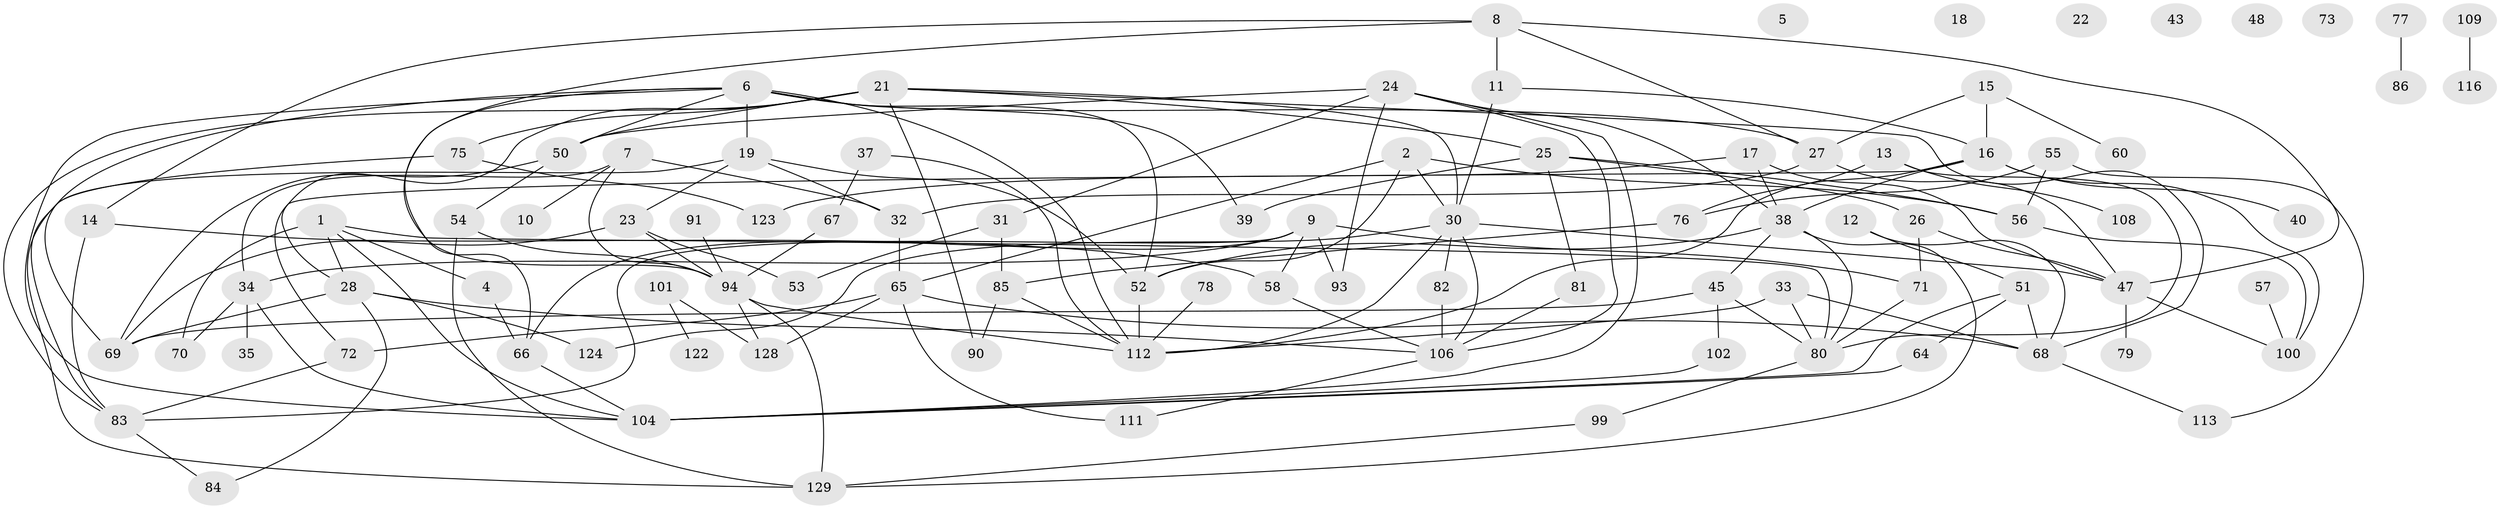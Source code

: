 // Generated by graph-tools (version 1.1) at 2025/23/03/03/25 07:23:25]
// undirected, 93 vertices, 157 edges
graph export_dot {
graph [start="1"]
  node [color=gray90,style=filled];
  1 [super="+44"];
  2 [super="+3"];
  4;
  5;
  6 [super="+105"];
  7 [super="+126"];
  8;
  9 [super="+49"];
  10;
  11;
  12;
  13 [super="+20"];
  14 [super="+59"];
  15;
  16 [super="+61"];
  17 [super="+41"];
  18;
  19 [super="+29"];
  21 [super="+62"];
  22;
  23;
  24 [super="+63"];
  25 [super="+46"];
  26 [super="+36"];
  27 [super="+74"];
  28 [super="+97"];
  30 [super="+110"];
  31;
  32;
  33;
  34 [super="+88"];
  35;
  37;
  38 [super="+42"];
  39;
  40 [super="+96"];
  43;
  45 [super="+120"];
  47 [super="+103"];
  48;
  50;
  51;
  52;
  53;
  54;
  55 [super="+92"];
  56;
  57;
  58;
  60;
  64;
  65 [super="+95"];
  66 [super="+125"];
  67;
  68 [super="+107"];
  69 [super="+114"];
  70;
  71 [super="+87"];
  72;
  73;
  75;
  76;
  77;
  78;
  79;
  80 [super="+127"];
  81;
  82;
  83 [super="+115"];
  84;
  85 [super="+89"];
  86;
  90 [super="+118"];
  91;
  93;
  94 [super="+98"];
  99;
  100;
  101;
  102;
  104 [super="+121"];
  106 [super="+119"];
  108;
  109;
  111;
  112 [super="+117"];
  113;
  116;
  122;
  123;
  124;
  128;
  129;
  1 -- 28;
  1 -- 4;
  1 -- 70;
  1 -- 80;
  1 -- 104;
  2 -- 56;
  2 -- 65;
  2 -- 52;
  2 -- 30;
  4 -- 66;
  6 -- 39;
  6 -- 66;
  6 -- 69;
  6 -- 19;
  6 -- 112;
  6 -- 50;
  6 -- 52;
  6 -- 104;
  6 -- 27;
  7 -- 32;
  7 -- 94;
  7 -- 34;
  7 -- 10;
  8 -- 11;
  8 -- 94;
  8 -- 47;
  8 -- 14;
  8 -- 27;
  9 -- 34;
  9 -- 71;
  9 -- 83;
  9 -- 93;
  9 -- 58;
  9 -- 66;
  11 -- 16;
  11 -- 30;
  12 -- 51;
  12 -- 68;
  13 -- 108;
  13 -- 80;
  13 -- 76;
  14 -- 58;
  14 -- 83;
  15 -- 60;
  15 -- 16;
  15 -- 27;
  16 -- 40;
  16 -- 100;
  16 -- 72;
  16 -- 112;
  16 -- 38;
  17 -- 123;
  17 -- 47;
  17 -- 38;
  19 -- 52;
  19 -- 129;
  19 -- 32;
  19 -- 23;
  21 -- 50;
  21 -- 83;
  21 -- 68;
  21 -- 25;
  21 -- 90;
  21 -- 75;
  21 -- 28;
  21 -- 30;
  23 -- 53;
  23 -- 69;
  23 -- 94;
  24 -- 93;
  24 -- 106;
  24 -- 50;
  24 -- 31;
  24 -- 104;
  24 -- 38;
  25 -- 81;
  25 -- 39;
  25 -- 56;
  25 -- 26;
  26 -- 71;
  26 -- 47;
  27 -- 32;
  27 -- 47;
  28 -- 84;
  28 -- 106;
  28 -- 69;
  28 -- 124;
  30 -- 112;
  30 -- 82;
  30 -- 106;
  30 -- 124;
  30 -- 47;
  31 -- 53;
  31 -- 85;
  32 -- 65;
  33 -- 80;
  33 -- 112;
  33 -- 68;
  34 -- 70;
  34 -- 104;
  34 -- 35;
  37 -- 67;
  37 -- 112;
  38 -- 80;
  38 -- 129;
  38 -- 52;
  38 -- 45;
  45 -- 69;
  45 -- 102;
  45 -- 80;
  47 -- 100;
  47 -- 79;
  50 -- 54;
  50 -- 69;
  51 -- 64;
  51 -- 104;
  51 -- 68;
  52 -- 112;
  54 -- 94;
  54 -- 129;
  55 -- 113;
  55 -- 56;
  55 -- 76;
  56 -- 100;
  57 -- 100;
  58 -- 106;
  64 -- 104;
  65 -- 111;
  65 -- 128;
  65 -- 72;
  65 -- 68;
  66 -- 104;
  67 -- 94;
  68 -- 113;
  71 -- 80;
  72 -- 83;
  75 -- 123;
  75 -- 83;
  76 -- 85;
  77 -- 86;
  78 -- 112;
  80 -- 99;
  81 -- 106;
  82 -- 106;
  83 -- 84;
  85 -- 112;
  85 -- 90;
  91 -- 94;
  94 -- 112;
  94 -- 128;
  94 -- 129;
  99 -- 129;
  101 -- 122;
  101 -- 128;
  102 -- 104;
  106 -- 111;
  109 -- 116;
}
